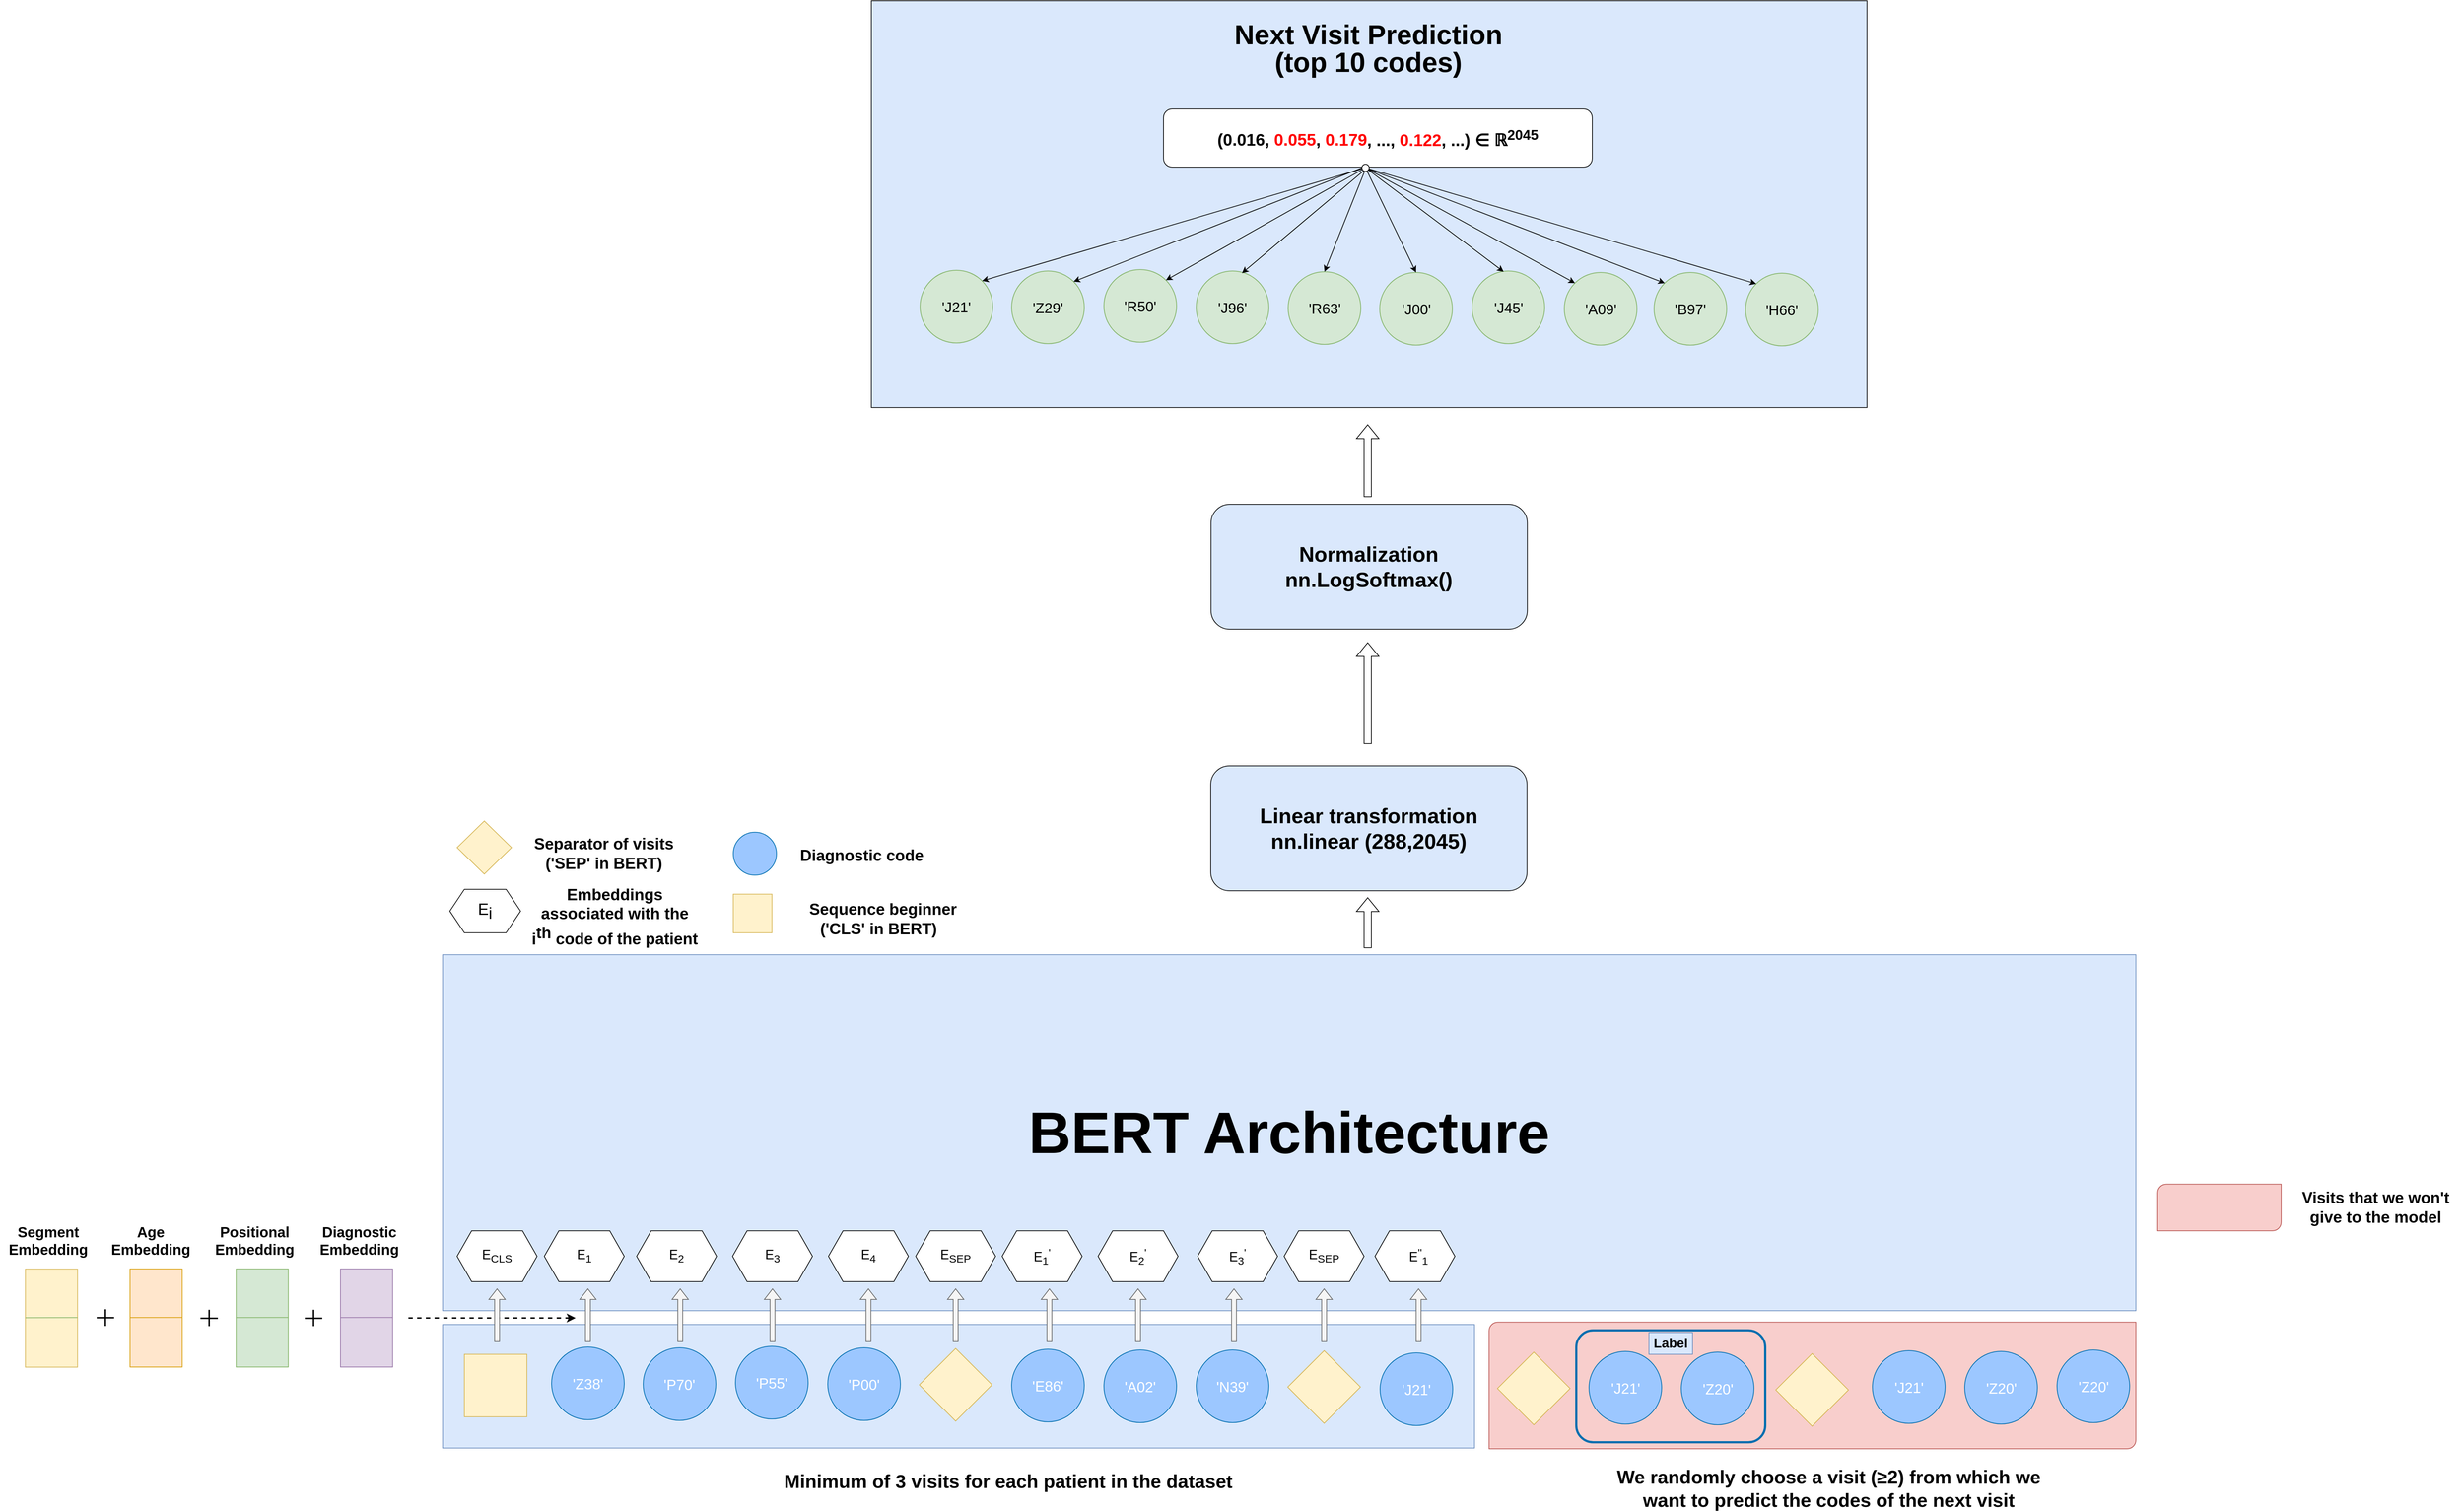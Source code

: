 <mxfile version="21.6.9" type="github">
  <diagram name="Page-1" id="iJaSMaVpHQGALXnixF5b">
    <mxGraphModel dx="619" dy="2135" grid="1" gridSize="10" guides="1" tooltips="1" connect="1" arrows="1" fold="1" page="1" pageScale="1" pageWidth="827" pageHeight="1169" math="0" shadow="0">
      <root>
        <mxCell id="0" />
        <mxCell id="1" parent="0" />
        <mxCell id="U0XQma4ryhpkUwMsfx8T-19" value="" style="verticalLabelPosition=bottom;verticalAlign=top;html=1;shape=mxgraph.basic.diag_round_rect;dx=6;whiteSpace=wrap;fillColor=#f8cecc;strokeColor=#b85450;" parent="1" vertex="1">
          <mxGeometry x="3060" y="795.75" width="890" height="174.25" as="geometry" />
        </mxCell>
        <mxCell id="1E4NdVVgAduAR2HttTV0-28" value="&lt;h2 style=&quot;font-size: 81px;&quot; align=&quot;center&quot;&gt;&lt;font style=&quot;font-size: 81px;&quot;&gt;BERT Architecture&lt;/font&gt;&lt;/h2&gt;" style="rounded=0;whiteSpace=wrap;html=1;fillColor=#dae8fc;strokeColor=#6c8ebf;align=center;" parent="1" vertex="1">
          <mxGeometry x="1620" y="290" width="2330" height="490" as="geometry" />
        </mxCell>
        <mxCell id="pajMBO5-fDyzua4MGGLV-39" value="" style="rounded=0;whiteSpace=wrap;html=1;fillColor=#dae8fc;flipH=1;strokeColor=#6c8ebf;flipV=0;" parent="1" vertex="1">
          <mxGeometry x="1620" y="799" width="1420" height="170" as="geometry" />
        </mxCell>
        <mxCell id="pajMBO5-fDyzua4MGGLV-40" value="&lt;font style=&quot;font-size: 20px;&quot; color=&quot;#ffffff&quot;&gt;&#39;P55&#39;&lt;/font&gt;" style="ellipse;whiteSpace=wrap;html=1;fillColor=#9CC7FF;flipH=1;strokeColor=#006EAF;" parent="1" vertex="1">
          <mxGeometry x="2023" y="829" width="100" height="100" as="geometry" />
        </mxCell>
        <mxCell id="pajMBO5-fDyzua4MGGLV-41" value="&lt;font style=&quot;font-size: 20px;&quot;&gt;&#39;Z38&#39;&lt;/font&gt;" style="ellipse;whiteSpace=wrap;html=1;fillColor=#9CC7FF;flipH=1;strokeColor=#006EAF;fontColor=#ffffff;" parent="1" vertex="1">
          <mxGeometry x="1770" y="830" width="100" height="100" as="geometry" />
        </mxCell>
        <mxCell id="pajMBO5-fDyzua4MGGLV-42" value="&lt;font style=&quot;font-size: 20px;&quot; color=&quot;#ffffff&quot;&gt;&#39;P70&#39;&lt;/font&gt;" style="ellipse;whiteSpace=wrap;html=1;fillColor=#9CC7FF;flipH=1;strokeColor=#006EAF;" parent="1" vertex="1">
          <mxGeometry x="1896" y="831" width="100" height="100" as="geometry" />
        </mxCell>
        <mxCell id="pajMBO5-fDyzua4MGGLV-43" value="&lt;font style=&quot;font-size: 20px;&quot; color=&quot;#ffffff&quot;&gt;&#39;P00&#39;&lt;/font&gt;" style="ellipse;whiteSpace=wrap;html=1;fillColor=#9CC7FF;flipH=1;strokeColor=#006EAF;" parent="1" vertex="1">
          <mxGeometry x="2150" y="831" width="100" height="100" as="geometry" />
        </mxCell>
        <mxCell id="pajMBO5-fDyzua4MGGLV-44" value="" style="rhombus;whiteSpace=wrap;html=1;flipH=1;direction=north;fillColor=#fff2cc;strokeColor=#d6b656;" parent="1" vertex="1">
          <mxGeometry x="2276" y="832" width="100" height="100" as="geometry" />
        </mxCell>
        <mxCell id="pajMBO5-fDyzua4MGGLV-45" value="&lt;font style=&quot;font-size: 20px;&quot; color=&quot;#ffffff&quot;&gt;&#39;E86&#39;&lt;/font&gt;" style="ellipse;whiteSpace=wrap;html=1;fillColor=#9CC7FF;flipH=1;strokeColor=#006EAF;" parent="1" vertex="1">
          <mxGeometry x="2403" y="833" width="100" height="100" as="geometry" />
        </mxCell>
        <mxCell id="pajMBO5-fDyzua4MGGLV-46" value="&lt;font style=&quot;font-size: 20px;&quot; color=&quot;#ffffff&quot;&gt;&#39;A02&#39;&lt;/font&gt;" style="ellipse;whiteSpace=wrap;html=1;fillColor=#9CC7FF;flipH=1;strokeColor=#006EAF;" parent="1" vertex="1">
          <mxGeometry x="2530" y="834" width="100" height="100" as="geometry" />
        </mxCell>
        <mxCell id="pajMBO5-fDyzua4MGGLV-47" value="&lt;font style=&quot;font-size: 20px;&quot; color=&quot;#ffffff&quot;&gt;&#39;N39&#39;&lt;/font&gt;" style="ellipse;whiteSpace=wrap;html=1;fillColor=#9CC7FF;flipH=1;strokeColor=#006EAF;" parent="1" vertex="1">
          <mxGeometry x="2657" y="834" width="100" height="100" as="geometry" />
        </mxCell>
        <mxCell id="pajMBO5-fDyzua4MGGLV-48" value="" style="rhombus;whiteSpace=wrap;html=1;flipH=1;fillColor=#fff2cc;strokeColor=#d6b656;" parent="1" vertex="1">
          <mxGeometry x="2783" y="835" width="100" height="100" as="geometry" />
        </mxCell>
        <mxCell id="pajMBO5-fDyzua4MGGLV-49" value="&lt;font style=&quot;font-size: 20px;&quot; color=&quot;#ffffff&quot;&gt;&#39;J21&#39;&lt;/font&gt;" style="ellipse;whiteSpace=wrap;html=1;fillColor=#9CC7FF;flipH=1;strokeColor=#006EAF;" parent="1" vertex="1">
          <mxGeometry x="2910" y="838" width="100" height="100" as="geometry" />
        </mxCell>
        <mxCell id="pajMBO5-fDyzua4MGGLV-51" value="" style="whiteSpace=wrap;html=1;aspect=fixed;direction=east;flipH=1;flipV=1;strokeColor=#d6b656;fillColor=#fff2cc;" parent="1" vertex="1">
          <mxGeometry x="1650" y="840" width="86" height="86" as="geometry" />
        </mxCell>
        <mxCell id="pajMBO5-fDyzua4MGGLV-158" value="" style="shape=hexagon;perimeter=hexagonPerimeter2;whiteSpace=wrap;html=1;fixedSize=1;" parent="1" vertex="1">
          <mxGeometry x="1760" y="670" width="110" height="70" as="geometry" />
        </mxCell>
        <mxCell id="pajMBO5-fDyzua4MGGLV-159" value="" style="shape=hexagon;perimeter=hexagonPerimeter2;whiteSpace=wrap;html=1;fixedSize=1;" parent="1" vertex="1">
          <mxGeometry x="2522" y="670" width="110" height="70" as="geometry" />
        </mxCell>
        <mxCell id="pajMBO5-fDyzua4MGGLV-160" value="" style="shape=hexagon;perimeter=hexagonPerimeter2;whiteSpace=wrap;html=1;fixedSize=1;" parent="1" vertex="1">
          <mxGeometry x="2390" y="670" width="110" height="70" as="geometry" />
        </mxCell>
        <mxCell id="pajMBO5-fDyzua4MGGLV-161" value="" style="shape=hexagon;perimeter=hexagonPerimeter2;whiteSpace=wrap;html=1;fixedSize=1;" parent="1" vertex="1">
          <mxGeometry x="2151" y="670" width="110" height="70" as="geometry" />
        </mxCell>
        <mxCell id="pajMBO5-fDyzua4MGGLV-162" value="" style="shape=hexagon;perimeter=hexagonPerimeter2;whiteSpace=wrap;html=1;fixedSize=1;" parent="1" vertex="1">
          <mxGeometry x="2019" y="670" width="110" height="70" as="geometry" />
        </mxCell>
        <mxCell id="pajMBO5-fDyzua4MGGLV-163" value="" style="shape=hexagon;perimeter=hexagonPerimeter2;whiteSpace=wrap;html=1;fixedSize=1;" parent="1" vertex="1">
          <mxGeometry x="1887" y="670" width="110" height="70" as="geometry" />
        </mxCell>
        <mxCell id="pajMBO5-fDyzua4MGGLV-164" value="" style="shape=hexagon;perimeter=hexagonPerimeter2;whiteSpace=wrap;html=1;fixedSize=1;" parent="1" vertex="1">
          <mxGeometry x="2903" y="670" width="110" height="70" as="geometry" />
        </mxCell>
        <mxCell id="pajMBO5-fDyzua4MGGLV-165" value="" style="shape=hexagon;perimeter=hexagonPerimeter2;whiteSpace=wrap;html=1;fixedSize=1;" parent="1" vertex="1">
          <mxGeometry x="2659" y="670" width="110" height="70" as="geometry" />
        </mxCell>
        <mxCell id="pajMBO5-fDyzua4MGGLV-166" value="&lt;font style=&quot;font-size: 18px;&quot;&gt;E&lt;sub&gt;1&lt;/sub&gt;&lt;/font&gt;" style="text;html=1;strokeColor=none;fillColor=none;align=center;verticalAlign=middle;whiteSpace=wrap;rounded=0;" parent="1" vertex="1">
          <mxGeometry x="1785" y="690" width="60" height="30" as="geometry" />
        </mxCell>
        <mxCell id="pajMBO5-fDyzua4MGGLV-167" value="&lt;font style=&quot;font-size: 18px;&quot;&gt;E&lt;sub&gt;1&lt;/sub&gt;&lt;sup&gt;&#39;&lt;/sup&gt;&lt;/font&gt;" style="text;html=1;strokeColor=none;fillColor=none;align=center;verticalAlign=middle;whiteSpace=wrap;rounded=0;" parent="1" vertex="1">
          <mxGeometry x="2415" y="690" width="60" height="30" as="geometry" />
        </mxCell>
        <mxCell id="pajMBO5-fDyzua4MGGLV-168" value="&lt;font style=&quot;font-size: 18px;&quot;&gt;E&lt;sub&gt;4&lt;/sub&gt;&lt;/font&gt;" style="text;html=1;strokeColor=none;fillColor=none;align=center;verticalAlign=middle;whiteSpace=wrap;rounded=0;" parent="1" vertex="1">
          <mxGeometry x="2176" y="690" width="60" height="30" as="geometry" />
        </mxCell>
        <mxCell id="pajMBO5-fDyzua4MGGLV-169" value="&lt;font style=&quot;font-size: 18px;&quot;&gt;E&lt;sub&gt;3&lt;/sub&gt;&lt;/font&gt;" style="text;html=1;strokeColor=none;fillColor=none;align=center;verticalAlign=middle;whiteSpace=wrap;rounded=0;" parent="1" vertex="1">
          <mxGeometry x="2044" y="690" width="60" height="30" as="geometry" />
        </mxCell>
        <mxCell id="pajMBO5-fDyzua4MGGLV-170" value="&lt;font style=&quot;font-size: 18px;&quot;&gt;E&lt;sub&gt;2&lt;/sub&gt;&lt;/font&gt;" style="text;html=1;strokeColor=none;fillColor=none;align=center;verticalAlign=middle;whiteSpace=wrap;rounded=0;" parent="1" vertex="1">
          <mxGeometry x="1912" y="690" width="60" height="30" as="geometry" />
        </mxCell>
        <mxCell id="pajMBO5-fDyzua4MGGLV-171" value="&lt;font style=&quot;font-size: 18px;&quot;&gt;E&lt;sup&gt;&#39;&#39;&lt;/sup&gt;&lt;sub&gt;1&lt;/sub&gt;&lt;/font&gt;" style="text;html=1;strokeColor=none;fillColor=none;align=center;verticalAlign=middle;whiteSpace=wrap;rounded=0;" parent="1" vertex="1">
          <mxGeometry x="2933" y="690" width="60" height="30" as="geometry" />
        </mxCell>
        <mxCell id="pajMBO5-fDyzua4MGGLV-172" value="&lt;font style=&quot;font-size: 18px;&quot;&gt;E&lt;sub&gt;3&lt;/sub&gt;&lt;sup&gt;&#39;&lt;/sup&gt;&lt;/font&gt;" style="text;html=1;strokeColor=none;fillColor=none;align=center;verticalAlign=middle;whiteSpace=wrap;rounded=0;" parent="1" vertex="1">
          <mxGeometry x="2684" y="690" width="60" height="30" as="geometry" />
        </mxCell>
        <mxCell id="pajMBO5-fDyzua4MGGLV-173" value="&lt;font style=&quot;font-size: 18px;&quot;&gt;E&lt;sub&gt;2&lt;/sub&gt;&lt;sup&gt;&#39;&lt;/sup&gt;&lt;/font&gt;" style="text;html=1;strokeColor=none;fillColor=none;align=center;verticalAlign=middle;whiteSpace=wrap;rounded=0;" parent="1" vertex="1">
          <mxGeometry x="2547" y="690" width="60" height="30" as="geometry" />
        </mxCell>
        <mxCell id="pajMBO5-fDyzua4MGGLV-174" value="" style="shape=singleArrow;direction=north;whiteSpace=wrap;html=1;fillColor=#f5f5f5;fontColor=#333333;strokeColor=#666666;" parent="1" vertex="1">
          <mxGeometry x="1808.75" y="750" width="22.5" height="72.5" as="geometry" />
        </mxCell>
        <mxCell id="pajMBO5-fDyzua4MGGLV-175" value="" style="shape=singleArrow;direction=north;whiteSpace=wrap;html=1;fillColor=#f5f5f5;fontColor=#333333;strokeColor=#666666;" parent="1" vertex="1">
          <mxGeometry x="2443.75" y="750" width="22.5" height="72.5" as="geometry" />
        </mxCell>
        <mxCell id="pajMBO5-fDyzua4MGGLV-176" value="" style="shape=singleArrow;direction=north;whiteSpace=wrap;html=1;fillColor=#f5f5f5;fontColor=#333333;strokeColor=#666666;" parent="1" vertex="1">
          <mxGeometry x="2194.75" y="750" width="22.5" height="72.5" as="geometry" />
        </mxCell>
        <mxCell id="pajMBO5-fDyzua4MGGLV-177" value="" style="shape=singleArrow;direction=north;whiteSpace=wrap;html=1;fillColor=#f5f5f5;fontColor=#333333;strokeColor=#666666;" parent="1" vertex="1">
          <mxGeometry x="2062.75" y="750" width="22.5" height="72.5" as="geometry" />
        </mxCell>
        <mxCell id="pajMBO5-fDyzua4MGGLV-178" value="" style="shape=singleArrow;direction=north;whiteSpace=wrap;html=1;fillColor=#f5f5f5;fontColor=#333333;strokeColor=#666666;" parent="1" vertex="1">
          <mxGeometry x="1935.75" y="750" width="22.5" height="72.5" as="geometry" />
        </mxCell>
        <mxCell id="pajMBO5-fDyzua4MGGLV-179" value="" style="shape=singleArrow;direction=north;whiteSpace=wrap;html=1;fillColor=#f5f5f5;fontColor=#333333;strokeColor=#666666;" parent="1" vertex="1">
          <mxGeometry x="2951.75" y="750" width="22.5" height="72.5" as="geometry" />
        </mxCell>
        <mxCell id="pajMBO5-fDyzua4MGGLV-180" value="" style="shape=singleArrow;direction=north;whiteSpace=wrap;html=1;fillColor=#f5f5f5;fontColor=#333333;strokeColor=#666666;" parent="1" vertex="1">
          <mxGeometry x="2697.75" y="750" width="22.5" height="72.5" as="geometry" />
        </mxCell>
        <mxCell id="pajMBO5-fDyzua4MGGLV-181" value="" style="shape=singleArrow;direction=north;whiteSpace=wrap;html=1;fillColor=#f5f5f5;fontColor=#333333;strokeColor=#666666;" parent="1" vertex="1">
          <mxGeometry x="2565.75" y="750" width="22.5" height="72.5" as="geometry" />
        </mxCell>
        <mxCell id="pajMBO5-fDyzua4MGGLV-209" value="" style="endArrow=classic;html=1;rounded=0;strokeWidth=2;dashed=1;" parent="1" edge="1">
          <mxGeometry width="50" height="50" relative="1" as="geometry">
            <mxPoint x="1573" y="790" as="sourcePoint" />
            <mxPoint x="1803" y="790" as="targetPoint" />
          </mxGeometry>
        </mxCell>
        <mxCell id="pajMBO5-fDyzua4MGGLV-229" value="&lt;div style=&quot;font-size: 29px;&quot;&gt;&lt;b&gt;&lt;font style=&quot;font-size: 29px;&quot;&gt;Linear transformation&lt;/font&gt;&lt;/b&gt;&lt;/div&gt;&lt;div style=&quot;font-size: 29px;&quot;&gt;&lt;font style=&quot;font-size: 29px;&quot;&gt;&lt;b&gt;nn.linear (288,2045)&lt;br&gt;&lt;/b&gt; &lt;/font&gt;&lt;/div&gt;" style="rounded=1;whiteSpace=wrap;html=1;fillColor=#DAE8FC;" parent="1" vertex="1">
          <mxGeometry x="2677" y="30" width="435.25" height="172" as="geometry" />
        </mxCell>
        <mxCell id="pajMBO5-fDyzua4MGGLV-251" value="&lt;p style=&quot;line-height: 0%;&quot;&gt;&lt;br&gt;&lt;/p&gt;" style="rounded=0;whiteSpace=wrap;html=1;fillColor=#DAE8FC;" parent="1" vertex="1">
          <mxGeometry x="2210" y="-1023" width="1370" height="560" as="geometry" />
        </mxCell>
        <mxCell id="qL8Y19arw2ljMX_Rw4NP-1" value="&lt;font style=&quot;font-size: 23px;&quot;&gt;&lt;b&gt;&lt;font style=&quot;font-size: 23px;&quot;&gt;(0.016, &lt;font style=&quot;font-size: 23px;&quot; color=&quot;#ff0000&quot;&gt;0.055&lt;/font&gt;, &lt;/font&gt;&lt;font style=&quot;font-size: 23px;&quot;&gt;&lt;font style=&quot;font-size: 23px;&quot; color=&quot;#ff0000&quot;&gt;0.179&lt;/font&gt;&lt;/font&gt;&lt;font style=&quot;font-size: 23px;&quot;&gt;, ..., &lt;font color=&quot;#ff0000&quot;&gt;0.122&lt;/font&gt;, ...) ∈ ℝ&lt;sup&gt;2045&lt;/sup&gt;&lt;/font&gt;&lt;/b&gt;&lt;/font&gt;" style="rounded=1;whiteSpace=wrap;html=1;" parent="1" vertex="1">
          <mxGeometry x="2612" y="-874" width="590" height="80" as="geometry" />
        </mxCell>
        <mxCell id="qL8Y19arw2ljMX_Rw4NP-11" value="&lt;p style=&quot;line-height: 0%; font-size: 38px;&quot;&gt;&lt;font style=&quot;font-size: 38px;&quot;&gt;&lt;b&gt;&lt;font style=&quot;font-size: 38px;&quot;&gt;Next Visit Prediction&lt;/font&gt;&lt;/b&gt;&lt;/font&gt;&lt;/p&gt;&lt;p style=&quot;line-height: 0%; font-size: 38px;&quot;&gt;&lt;font style=&quot;font-size: 38px;&quot;&gt;&lt;b&gt;&lt;font style=&quot;font-size: 38px;&quot;&gt;(top 10 codes) &lt;/font&gt;&lt;/b&gt;&lt;font style=&quot;font-size: 38px;&quot;&gt;&lt;b&gt;&lt;font style=&quot;font-size: 38px;&quot;&gt;&lt;br&gt;&lt;/font&gt;&lt;/b&gt;&lt;/font&gt;&lt;/font&gt;&lt;/p&gt;&lt;p style=&quot;line-height: 0%;&quot;&gt;&lt;b&gt;&lt;font style=&quot;font-size: 30px;&quot;&gt;&lt;br&gt;&lt;/font&gt;&lt;/b&gt;&lt;/p&gt;" style="text;html=1;strokeColor=none;fillColor=none;align=center;verticalAlign=middle;whiteSpace=wrap;rounded=0;" parent="1" vertex="1">
          <mxGeometry x="2696" y="-1023" width="396" height="147" as="geometry" />
        </mxCell>
        <mxCell id="U0XQma4ryhpkUwMsfx8T-5" value="&lt;font style=&quot;font-size: 20px;&quot; color=&quot;#ffffff&quot;&gt;&#39;J21&#39;&lt;/font&gt;" style="ellipse;whiteSpace=wrap;html=1;fillColor=#9CC7FF;flipH=1;strokeColor=#006EAF;" parent="1" vertex="1">
          <mxGeometry x="3587.5" y="835" width="100" height="100" as="geometry" />
        </mxCell>
        <mxCell id="U0XQma4ryhpkUwMsfx8T-6" value="&lt;font style=&quot;font-size: 20px;&quot; color=&quot;#ffffff&quot;&gt;&#39;Z20&#39;&lt;/font&gt;" style="ellipse;whiteSpace=wrap;html=1;fillColor=#9CC7FF;flipH=1;strokeColor=#006EAF;" parent="1" vertex="1">
          <mxGeometry x="3714.5" y="836" width="100" height="100" as="geometry" />
        </mxCell>
        <mxCell id="U0XQma4ryhpkUwMsfx8T-7" value="&lt;font style=&quot;font-size: 20px;&quot; color=&quot;#ffffff&quot;&gt;&#39;Z20&#39;&lt;/font&gt;" style="ellipse;whiteSpace=wrap;html=1;fillColor=#9CC7FF;flipH=1;strokeColor=#006EAF;" parent="1" vertex="1">
          <mxGeometry x="3841.5" y="834" width="100" height="100" as="geometry" />
        </mxCell>
        <mxCell id="U0XQma4ryhpkUwMsfx8T-13" value="" style="rhombus;whiteSpace=wrap;html=1;flipH=1;fillColor=#fff2cc;strokeColor=#d6b656;" parent="1" vertex="1">
          <mxGeometry x="3071.5" y="837" width="100" height="100" as="geometry" />
        </mxCell>
        <mxCell id="U0XQma4ryhpkUwMsfx8T-14" value="&lt;font style=&quot;font-size: 20px;&quot; color=&quot;#ffffff&quot;&gt;&#39;J21&#39;&lt;/font&gt;" style="ellipse;whiteSpace=wrap;html=1;fillColor=#9CC7FF;flipH=1;strokeColor=#006EAF;" parent="1" vertex="1">
          <mxGeometry x="3197.5" y="836" width="100" height="100" as="geometry" />
        </mxCell>
        <mxCell id="U0XQma4ryhpkUwMsfx8T-15" value="&lt;font style=&quot;font-size: 20px;&quot; color=&quot;#ffffff&quot;&gt;&#39;Z20&#39;&lt;/font&gt;" style="ellipse;whiteSpace=wrap;html=1;fillColor=#9CC7FF;flipH=1;strokeColor=#006EAF;" parent="1" vertex="1">
          <mxGeometry x="3324.5" y="837" width="100" height="100" as="geometry" />
        </mxCell>
        <mxCell id="U0XQma4ryhpkUwMsfx8T-16" value="" style="rhombus;whiteSpace=wrap;html=1;flipH=1;fillColor=#fff2cc;strokeColor=#d6b656;" parent="1" vertex="1">
          <mxGeometry x="3454.5" y="839" width="100" height="100" as="geometry" />
        </mxCell>
        <mxCell id="U0XQma4ryhpkUwMsfx8T-17" value="" style="rounded=1;whiteSpace=wrap;html=1;fillColor=none;strokeWidth=3;fontColor=#ffffff;strokeColor=#006EAF;" parent="1" vertex="1">
          <mxGeometry x="3180" y="807" width="260" height="154" as="geometry" />
        </mxCell>
        <mxCell id="U0XQma4ryhpkUwMsfx8T-20" value="&lt;font size=&quot;1&quot;&gt;&lt;b&gt;&lt;font style=&quot;font-size: 26px;&quot;&gt;Minimum of 3 visits for each patient in the dataset&lt;br&gt;&lt;/font&gt;&lt;/b&gt;&lt;/font&gt;" style="text;html=1;strokeColor=none;fillColor=none;align=center;verticalAlign=middle;whiteSpace=wrap;rounded=0;" parent="1" vertex="1">
          <mxGeometry x="2067" y="1000" width="663" height="30" as="geometry" />
        </mxCell>
        <mxCell id="U0XQma4ryhpkUwMsfx8T-22" value="&lt;b style=&quot;font-size: 26px;&quot;&gt;&lt;font style=&quot;font-size: 26px;&quot;&gt;We randomly choose a visit (≥2) from which we want to predict the codes of the next visit &lt;br&gt;&lt;/font&gt;&lt;/b&gt;" style="text;html=1;strokeColor=none;fillColor=none;align=center;verticalAlign=middle;whiteSpace=wrap;rounded=0;" parent="1" vertex="1">
          <mxGeometry x="3213" y="1010" width="628.5" height="30" as="geometry" />
        </mxCell>
        <mxCell id="U0XQma4ryhpkUwMsfx8T-23" value="&lt;font style=&quot;font-size: 20px;&quot;&gt;&#39;R50&#39;&lt;/font&gt;" style="ellipse;whiteSpace=wrap;html=1;fillColor=#d5e8d4;flipH=1;strokeColor=#82b366;fontColor=#000000;" parent="1" vertex="1">
          <mxGeometry x="2530" y="-653" width="100" height="100" as="geometry" />
        </mxCell>
        <mxCell id="U0XQma4ryhpkUwMsfx8T-24" value="&lt;font style=&quot;font-size: 20px;&quot;&gt;&#39;J21&#39;&lt;/font&gt;" style="ellipse;whiteSpace=wrap;html=1;fillColor=#d5e8d4;flipH=1;strokeColor=#82b366;fontColor=#000000;" parent="1" vertex="1">
          <mxGeometry x="2277" y="-652" width="100" height="100" as="geometry" />
        </mxCell>
        <mxCell id="U0XQma4ryhpkUwMsfx8T-25" value="&lt;font style=&quot;font-size: 20px;&quot;&gt;&#39;Z29&#39;&lt;/font&gt;" style="ellipse;whiteSpace=wrap;html=1;fillColor=#d5e8d4;flipH=1;strokeColor=#82b366;fontColor=#000000;" parent="1" vertex="1">
          <mxGeometry x="2403" y="-651" width="100" height="100" as="geometry" />
        </mxCell>
        <mxCell id="U0XQma4ryhpkUwMsfx8T-26" value="&lt;font style=&quot;font-size: 20px;&quot;&gt;&#39;J96&#39;&lt;/font&gt;" style="ellipse;whiteSpace=wrap;html=1;fillColor=#d5e8d4;flipH=1;strokeColor=#82b366;fontColor=#000000;" parent="1" vertex="1">
          <mxGeometry x="2657" y="-651" width="100" height="100" as="geometry" />
        </mxCell>
        <mxCell id="U0XQma4ryhpkUwMsfx8T-27" value="&lt;font style=&quot;font-size: 20px;&quot;&gt;&#39;J45&#39;&lt;/font&gt;" style="ellipse;whiteSpace=wrap;html=1;fillColor=#d5e8d4;flipH=1;strokeColor=#82b366;fontColor=#000000;" parent="1" vertex="1">
          <mxGeometry x="3036.5" y="-651" width="100" height="100" as="geometry" />
        </mxCell>
        <mxCell id="U0XQma4ryhpkUwMsfx8T-28" value="&lt;font style=&quot;font-size: 20px;&quot;&gt;&#39;R63&#39;&lt;/font&gt;" style="ellipse;whiteSpace=wrap;html=1;fillColor=#d5e8d4;flipH=1;strokeColor=#82b366;fontColor=#000000;" parent="1" vertex="1">
          <mxGeometry x="2783.5" y="-650" width="100" height="100" as="geometry" />
        </mxCell>
        <mxCell id="U0XQma4ryhpkUwMsfx8T-29" value="&lt;font style=&quot;font-size: 20px;&quot;&gt;&#39;J00&#39;&lt;/font&gt;" style="ellipse;whiteSpace=wrap;html=1;fillColor=#d5e8d4;flipH=1;strokeColor=#82b366;fontColor=#000000;" parent="1" vertex="1">
          <mxGeometry x="2909.5" y="-649" width="100" height="100" as="geometry" />
        </mxCell>
        <mxCell id="U0XQma4ryhpkUwMsfx8T-30" value="&lt;font style=&quot;font-size: 20px;&quot;&gt;&#39;A09&#39;&lt;/font&gt;" style="ellipse;whiteSpace=wrap;html=1;fillColor=#d5e8d4;flipH=1;strokeColor=#82b366;fontColor=#000000;" parent="1" vertex="1">
          <mxGeometry x="3163.5" y="-649" width="100" height="100" as="geometry" />
        </mxCell>
        <mxCell id="U0XQma4ryhpkUwMsfx8T-32" value="&lt;font style=&quot;font-size: 20px;&quot;&gt;&#39;B97&#39;&lt;/font&gt;" style="ellipse;whiteSpace=wrap;html=1;fillColor=#d5e8d4;flipH=1;strokeColor=#82b366;fontColor=#000000;" parent="1" vertex="1">
          <mxGeometry x="3287" y="-649" width="100" height="100" as="geometry" />
        </mxCell>
        <mxCell id="U0XQma4ryhpkUwMsfx8T-33" value="&lt;font style=&quot;font-size: 20px;&quot;&gt;&#39;H66&#39;&lt;/font&gt;" style="ellipse;whiteSpace=wrap;html=1;fillColor=#d5e8d4;flipH=1;strokeColor=#82b366;fontColor=#000000;" parent="1" vertex="1">
          <mxGeometry x="3413" y="-648" width="100" height="100" as="geometry" />
        </mxCell>
        <mxCell id="U0XQma4ryhpkUwMsfx8T-38" value="" style="endArrow=classic;html=1;rounded=0;entryX=0.5;entryY=0;entryDx=0;entryDy=0;" parent="1" source="qL8Y19arw2ljMX_Rw4NP-1" target="U0XQma4ryhpkUwMsfx8T-28" edge="1">
          <mxGeometry width="50" height="50" relative="1" as="geometry">
            <mxPoint x="2800" y="-683" as="sourcePoint" />
            <mxPoint x="2850" y="-733" as="targetPoint" />
          </mxGeometry>
        </mxCell>
        <mxCell id="U0XQma4ryhpkUwMsfx8T-40" value="" style="endArrow=classic;html=1;rounded=0;entryX=1;entryY=0;entryDx=0;entryDy=0;" parent="1" target="U0XQma4ryhpkUwMsfx8T-23" edge="1">
          <mxGeometry width="50" height="50" relative="1" as="geometry">
            <mxPoint x="2890" y="-793" as="sourcePoint" />
            <mxPoint x="2588.25" y="-653" as="targetPoint" />
          </mxGeometry>
        </mxCell>
        <mxCell id="U0XQma4ryhpkUwMsfx8T-41" value="" style="endArrow=classic;html=1;rounded=0;entryX=0.5;entryY=0;entryDx=0;entryDy=0;exitX=0.475;exitY=1.013;exitDx=0;exitDy=0;exitPerimeter=0;" parent="1" source="qL8Y19arw2ljMX_Rw4NP-1" edge="1">
          <mxGeometry width="50" height="50" relative="1" as="geometry">
            <mxPoint x="2769" y="-792" as="sourcePoint" />
            <mxPoint x="2720" y="-648" as="targetPoint" />
          </mxGeometry>
        </mxCell>
        <mxCell id="U0XQma4ryhpkUwMsfx8T-42" value="" style="endArrow=classic;html=1;rounded=0;entryX=0.5;entryY=0;entryDx=0;entryDy=0;" parent="1" edge="1">
          <mxGeometry width="50" height="50" relative="1" as="geometry">
            <mxPoint x="2890" y="-793" as="sourcePoint" />
            <mxPoint x="3080" y="-650" as="targetPoint" />
          </mxGeometry>
        </mxCell>
        <mxCell id="U0XQma4ryhpkUwMsfx8T-43" value="" style="endArrow=classic;html=1;rounded=0;entryX=0.5;entryY=0;entryDx=0;entryDy=0;" parent="1" target="U0XQma4ryhpkUwMsfx8T-29" edge="1">
          <mxGeometry width="50" height="50" relative="1" as="geometry">
            <mxPoint x="2890" y="-793" as="sourcePoint" />
            <mxPoint x="2873" y="-610" as="targetPoint" />
          </mxGeometry>
        </mxCell>
        <mxCell id="U0XQma4ryhpkUwMsfx8T-45" value="" style="endArrow=classic;html=1;rounded=0;entryX=1;entryY=0;entryDx=0;entryDy=0;exitX=0.473;exitY=0.983;exitDx=0;exitDy=0;exitPerimeter=0;" parent="1" source="qL8Y19arw2ljMX_Rw4NP-1" target="U0XQma4ryhpkUwMsfx8T-25" edge="1">
          <mxGeometry width="50" height="50" relative="1" as="geometry">
            <mxPoint x="2880" y="-793" as="sourcePoint" />
            <mxPoint x="2454" y="-649" as="targetPoint" />
          </mxGeometry>
        </mxCell>
        <mxCell id="U0XQma4ryhpkUwMsfx8T-46" value="" style="endArrow=classic;html=1;rounded=0;entryX=1;entryY=0;entryDx=0;entryDy=0;" parent="1" source="U0XQma4ryhpkUwMsfx8T-50" target="U0XQma4ryhpkUwMsfx8T-24" edge="1">
          <mxGeometry width="50" height="50" relative="1" as="geometry">
            <mxPoint x="2880" y="-793" as="sourcePoint" />
            <mxPoint x="2330" y="-653" as="targetPoint" />
          </mxGeometry>
        </mxCell>
        <mxCell id="U0XQma4ryhpkUwMsfx8T-47" value="" style="endArrow=classic;html=1;rounded=0;entryX=0;entryY=0;entryDx=0;entryDy=0;" parent="1" target="U0XQma4ryhpkUwMsfx8T-30" edge="1">
          <mxGeometry width="50" height="50" relative="1" as="geometry">
            <mxPoint x="2890" y="-793" as="sourcePoint" />
            <mxPoint x="3071.5" y="-619" as="targetPoint" />
          </mxGeometry>
        </mxCell>
        <mxCell id="U0XQma4ryhpkUwMsfx8T-48" value="" style="endArrow=classic;html=1;rounded=0;entryX=0;entryY=0;entryDx=0;entryDy=0;" parent="1" target="U0XQma4ryhpkUwMsfx8T-32" edge="1">
          <mxGeometry width="50" height="50" relative="1" as="geometry">
            <mxPoint x="2890" y="-793" as="sourcePoint" />
            <mxPoint x="3297.5" y="-635" as="targetPoint" />
          </mxGeometry>
        </mxCell>
        <mxCell id="U0XQma4ryhpkUwMsfx8T-49" value="" style="endArrow=classic;html=1;rounded=0;entryX=0;entryY=0;entryDx=0;entryDy=0;exitX=0.471;exitY=1.011;exitDx=0;exitDy=0;exitPerimeter=0;" parent="1" source="qL8Y19arw2ljMX_Rw4NP-1" target="U0XQma4ryhpkUwMsfx8T-33" edge="1">
          <mxGeometry width="50" height="50" relative="1" as="geometry">
            <mxPoint x="2880" y="-793" as="sourcePoint" />
            <mxPoint x="3218" y="-635" as="targetPoint" />
          </mxGeometry>
        </mxCell>
        <mxCell id="U0XQma4ryhpkUwMsfx8T-51" value="" style="endArrow=classic;html=1;rounded=0;entryX=1;entryY=0;entryDx=0;entryDy=0;exitX=0.475;exitY=0.993;exitDx=0;exitDy=0;exitPerimeter=0;" parent="1" source="qL8Y19arw2ljMX_Rw4NP-1" target="U0XQma4ryhpkUwMsfx8T-50" edge="1">
          <mxGeometry width="50" height="50" relative="1" as="geometry">
            <mxPoint x="2892" y="-795" as="sourcePoint" />
            <mxPoint x="2362" y="-637" as="targetPoint" />
          </mxGeometry>
        </mxCell>
        <mxCell id="U0XQma4ryhpkUwMsfx8T-50" value="" style="ellipse;whiteSpace=wrap;html=1;aspect=fixed;" parent="1" vertex="1">
          <mxGeometry x="2885" y="-798" width="10" height="10" as="geometry" />
        </mxCell>
        <mxCell id="U0XQma4ryhpkUwMsfx8T-53" value="&lt;font size=&quot;1&quot;&gt;&lt;b style=&quot;font-size: 18px;&quot;&gt;Label&lt;/b&gt;&lt;/font&gt;" style="text;html=1;strokeColor=#6c8ebf;fillColor=#dae8fc;align=center;verticalAlign=middle;whiteSpace=wrap;rounded=0;" parent="1" vertex="1">
          <mxGeometry x="3280" y="810" width="60" height="30" as="geometry" />
        </mxCell>
        <mxCell id="U0XQma4ryhpkUwMsfx8T-54" value="&lt;div style=&quot;font-size: 29px;&quot;&gt;&lt;font style=&quot;font-size: 29px;&quot;&gt;&lt;b&gt;Normalization&lt;br&gt;&lt;/b&gt;&lt;/font&gt;&lt;/div&gt;&lt;div style=&quot;font-size: 29px;&quot;&gt;&lt;font style=&quot;font-size: 29px;&quot;&gt;&lt;b&gt;nn.LogSoftmax()&lt;/b&gt;&lt;/font&gt;&lt;b&gt;&lt;font style=&quot;font-size: 29px;&quot;&gt;&lt;/font&gt;&lt;/b&gt;&lt;/div&gt;" style="rounded=1;whiteSpace=wrap;html=1;fillColor=#DAE8FC;" parent="1" vertex="1">
          <mxGeometry x="2677.38" y="-330" width="435.25" height="172" as="geometry" />
        </mxCell>
        <mxCell id="U0XQma4ryhpkUwMsfx8T-57" value="&lt;font style=&quot;font-size: 18px;&quot;&gt;E&lt;sub style=&quot;&quot;&gt;CLS&lt;/sub&gt;&lt;/font&gt;" style="shape=hexagon;perimeter=hexagonPerimeter2;whiteSpace=wrap;html=1;fixedSize=1;" parent="1" vertex="1">
          <mxGeometry x="1640" y="670" width="110" height="70" as="geometry" />
        </mxCell>
        <mxCell id="U0XQma4ryhpkUwMsfx8T-58" value="" style="shape=singleArrow;direction=north;whiteSpace=wrap;html=1;fillColor=#f5f5f5;fontColor=#333333;strokeColor=#666666;" parent="1" vertex="1">
          <mxGeometry x="1683.75" y="750" width="22.5" height="72.5" as="geometry" />
        </mxCell>
        <mxCell id="U0XQma4ryhpkUwMsfx8T-61" value="" style="shape=flexArrow;endArrow=classic;html=1;rounded=0;fillColor=default;" parent="1" edge="1">
          <mxGeometry width="50" height="50" relative="1" as="geometry">
            <mxPoint x="2893" y="-340" as="sourcePoint" />
            <mxPoint x="2893" y="-440" as="targetPoint" />
          </mxGeometry>
        </mxCell>
        <mxCell id="U0XQma4ryhpkUwMsfx8T-62" value="" style="shape=flexArrow;endArrow=classic;html=1;rounded=0;fillColor=default;" parent="1" edge="1">
          <mxGeometry width="50" height="50" relative="1" as="geometry">
            <mxPoint x="2893" as="sourcePoint" />
            <mxPoint x="2893" y="-140" as="targetPoint" />
          </mxGeometry>
        </mxCell>
        <mxCell id="U0XQma4ryhpkUwMsfx8T-63" value="" style="shape=flexArrow;endArrow=classic;html=1;rounded=0;fillColor=default;" parent="1" edge="1">
          <mxGeometry width="50" height="50" relative="1" as="geometry">
            <mxPoint x="2893" y="281" as="sourcePoint" />
            <mxPoint x="2893" y="211" as="targetPoint" />
          </mxGeometry>
        </mxCell>
        <mxCell id="U0XQma4ryhpkUwMsfx8T-65" value="&lt;font style=&quot;font-size: 18px;&quot;&gt;E&lt;sub&gt;SEP&lt;/sub&gt;&lt;/font&gt;" style="shape=hexagon;perimeter=hexagonPerimeter2;whiteSpace=wrap;html=1;fixedSize=1;" parent="1" vertex="1">
          <mxGeometry x="2271" y="670" width="110" height="70" as="geometry" />
        </mxCell>
        <mxCell id="U0XQma4ryhpkUwMsfx8T-66" value="" style="shape=singleArrow;direction=north;whiteSpace=wrap;html=1;fillColor=#f5f5f5;fontColor=#333333;strokeColor=#666666;" parent="1" vertex="1">
          <mxGeometry x="2314.75" y="750" width="22.5" height="72.5" as="geometry" />
        </mxCell>
        <mxCell id="U0XQma4ryhpkUwMsfx8T-67" value="&lt;font style=&quot;font-size: 18px;&quot;&gt;E&lt;sub&gt;SEP&lt;/sub&gt;&lt;/font&gt;" style="shape=hexagon;perimeter=hexagonPerimeter2;whiteSpace=wrap;html=1;fixedSize=1;" parent="1" vertex="1">
          <mxGeometry x="2778" y="670" width="110" height="70" as="geometry" />
        </mxCell>
        <mxCell id="U0XQma4ryhpkUwMsfx8T-68" value="" style="shape=singleArrow;direction=north;whiteSpace=wrap;html=1;fillColor=#f5f5f5;fontColor=#333333;strokeColor=#666666;" parent="1" vertex="1">
          <mxGeometry x="2821.75" y="750" width="22.5" height="72.5" as="geometry" />
        </mxCell>
        <mxCell id="U0XQma4ryhpkUwMsfx8T-69" value="" style="group" parent="1" vertex="1" connectable="0">
          <mxGeometry x="1160" y="230" width="426" height="627.5" as="geometry" />
        </mxCell>
        <mxCell id="pajMBO5-fDyzua4MGGLV-97" value="" style="group;fillColor=#e1d5e7;strokeColor=#9673a6;" parent="U0XQma4ryhpkUwMsfx8T-69" vertex="1" connectable="0">
          <mxGeometry x="319.5" y="492.433" width="71.798" height="135.067" as="geometry" />
        </mxCell>
        <mxCell id="pajMBO5-fDyzua4MGGLV-96" value="" style="endArrow=none;html=1;rounded=0;fillColor=#e1d5e7;strokeColor=#9673a6;" parent="pajMBO5-fDyzua4MGGLV-97" edge="1">
          <mxGeometry width="50" height="50" relative="1" as="geometry">
            <mxPoint x="4.251e-15" y="66.993" as="sourcePoint" />
            <mxPoint x="71.798" y="66.757" as="targetPoint" />
          </mxGeometry>
        </mxCell>
        <mxCell id="pajMBO5-fDyzua4MGGLV-100" value="" style="group;fillColor=#FFE6CC;strokeColor=#d79b00;" parent="U0XQma4ryhpkUwMsfx8T-69" vertex="1" connectable="0">
          <mxGeometry x="29.916" y="492.433" width="71.798" height="135.067" as="geometry" />
        </mxCell>
        <mxCell id="pajMBO5-fDyzua4MGGLV-101" value="" style="endArrow=none;html=1;rounded=0;fillColor=#ffe6cc;strokeColor=#d79b00;" parent="pajMBO5-fDyzua4MGGLV-100" edge="1">
          <mxGeometry width="50" height="50" relative="1" as="geometry">
            <mxPoint x="4.251e-15" y="66.993" as="sourcePoint" />
            <mxPoint x="71.798" y="66.757" as="targetPoint" />
          </mxGeometry>
        </mxCell>
        <mxCell id="pajMBO5-fDyzua4MGGLV-102" value="" style="group;fillColor=#d5e8d4;strokeColor=#82b366;" parent="U0XQma4ryhpkUwMsfx8T-69" vertex="1" connectable="0">
          <mxGeometry x="175.904" y="492.433" width="71.798" height="135.067" as="geometry" />
        </mxCell>
        <mxCell id="pajMBO5-fDyzua4MGGLV-103" value="" style="endArrow=none;html=1;rounded=0;fillColor=#d5e8d4;strokeColor=#82b366;" parent="pajMBO5-fDyzua4MGGLV-102" edge="1">
          <mxGeometry width="50" height="50" relative="1" as="geometry">
            <mxPoint x="4.251e-15" y="66.993" as="sourcePoint" />
            <mxPoint x="71.798" y="66.757" as="targetPoint" />
          </mxGeometry>
        </mxCell>
        <mxCell id="pajMBO5-fDyzua4MGGLV-110" value="" style="group" parent="U0XQma4ryhpkUwMsfx8T-69" vertex="1" connectable="0">
          <mxGeometry x="126.843" y="548.711" width="47.865" height="51.776" as="geometry" />
        </mxCell>
        <mxCell id="pajMBO5-fDyzua4MGGLV-107" value="" style="endArrow=none;html=1;rounded=0;strokeWidth=2;" parent="pajMBO5-fDyzua4MGGLV-110" edge="1">
          <mxGeometry width="50" height="50" relative="1" as="geometry">
            <mxPoint x="11.966" y="22.511" as="sourcePoint" />
            <mxPoint x="11.966" as="targetPoint" />
          </mxGeometry>
        </mxCell>
        <mxCell id="pajMBO5-fDyzua4MGGLV-109" value="" style="endArrow=none;html=1;rounded=0;strokeWidth=2;" parent="pajMBO5-fDyzua4MGGLV-110" edge="1">
          <mxGeometry width="50" height="50" relative="1" as="geometry">
            <mxPoint x="23.933" y="11.605" as="sourcePoint" />
            <mxPoint y="11.605" as="targetPoint" />
          </mxGeometry>
        </mxCell>
        <mxCell id="pajMBO5-fDyzua4MGGLV-118" value="" style="group" parent="U0XQma4ryhpkUwMsfx8T-69" vertex="1" connectable="0">
          <mxGeometry x="270.438" y="548.711" width="23.933" height="22.511" as="geometry" />
        </mxCell>
        <mxCell id="pajMBO5-fDyzua4MGGLV-119" value="" style="endArrow=none;html=1;rounded=0;strokeWidth=2;" parent="pajMBO5-fDyzua4MGGLV-118" edge="1">
          <mxGeometry width="50" height="50" relative="1" as="geometry">
            <mxPoint x="11.966" y="22.511" as="sourcePoint" />
            <mxPoint x="11.966" as="targetPoint" />
          </mxGeometry>
        </mxCell>
        <mxCell id="pajMBO5-fDyzua4MGGLV-120" value="" style="endArrow=none;html=1;rounded=0;strokeWidth=2;" parent="pajMBO5-fDyzua4MGGLV-118" edge="1">
          <mxGeometry width="50" height="50" relative="1" as="geometry">
            <mxPoint x="23.933" y="11.605" as="sourcePoint" />
            <mxPoint y="11.605" as="targetPoint" />
          </mxGeometry>
        </mxCell>
        <mxCell id="pajMBO5-fDyzua4MGGLV-185" value="&lt;div style=&quot;font-size: 20px;&quot;&gt;&lt;font style=&quot;font-size: 20px;&quot;&gt;&lt;b style=&quot;font-size: 20px;&quot;&gt;Age&lt;/b&gt;&lt;/font&gt;&lt;/div&gt;&lt;div style=&quot;font-size: 20px;&quot;&gt;&lt;font style=&quot;font-size: 20px;&quot;&gt;&lt;b style=&quot;font-size: 20px;&quot;&gt;Embedding&lt;br style=&quot;font-size: 20px;&quot;&gt;&lt;/b&gt;&lt;/font&gt;&lt;/div&gt;" style="text;html=1;align=center;verticalAlign=middle;resizable=0;points=[];autosize=1;strokeColor=none;fillColor=none;fontSize=20;" parent="U0XQma4ryhpkUwMsfx8T-69" vertex="1">
          <mxGeometry x="-7" y="422.713" width="130" height="60" as="geometry" />
        </mxCell>
        <mxCell id="pajMBO5-fDyzua4MGGLV-186" value="&lt;div style=&quot;font-size: 20px;&quot;&gt;&lt;font style=&quot;font-size: 20px;&quot;&gt;&lt;b style=&quot;font-size: 20px;&quot;&gt;Positional &lt;br style=&quot;font-size: 20px;&quot;&gt;&lt;/b&gt;&lt;/font&gt;&lt;/div&gt;&lt;div style=&quot;font-size: 20px;&quot;&gt;&lt;font style=&quot;font-size: 20px;&quot;&gt;&lt;b style=&quot;font-size: 20px;&quot;&gt;Embedding&lt;br style=&quot;font-size: 20px;&quot;&gt;&lt;/b&gt;&lt;/font&gt;&lt;/div&gt;" style="text;html=1;align=center;verticalAlign=middle;resizable=0;points=[];autosize=1;strokeColor=none;fillColor=none;fontSize=20;" parent="U0XQma4ryhpkUwMsfx8T-69" vertex="1">
          <mxGeometry x="135.989" y="422.713" width="130" height="60" as="geometry" />
        </mxCell>
        <mxCell id="pajMBO5-fDyzua4MGGLV-187" value="&lt;div style=&quot;font-size: 20px;&quot;&gt;&lt;font style=&quot;font-size: 20px;&quot;&gt;&lt;b style=&quot;font-size: 20px;&quot;&gt;Diagnostic &lt;br style=&quot;font-size: 20px;&quot;&gt;&lt;/b&gt;&lt;/font&gt;&lt;/div&gt;&lt;div style=&quot;font-size: 20px;&quot;&gt;&lt;font style=&quot;font-size: 20px;&quot;&gt;&lt;b style=&quot;font-size: 20px;&quot;&gt;Embedding&lt;br style=&quot;font-size: 20px;&quot;&gt;&lt;/b&gt;&lt;/font&gt;&lt;/div&gt;" style="text;html=1;align=center;verticalAlign=middle;resizable=0;points=[];autosize=1;strokeColor=none;fillColor=none;fontSize=20;" parent="U0XQma4ryhpkUwMsfx8T-69" vertex="1">
          <mxGeometry x="279.584" y="422.713" width="130" height="60" as="geometry" />
        </mxCell>
        <mxCell id="U0XQma4ryhpkUwMsfx8T-70" value="" style="group;fontSize=22;" parent="1" vertex="1" connectable="0">
          <mxGeometry x="1630" y="-60" width="350" height="340" as="geometry" />
        </mxCell>
        <mxCell id="U0XQma4ryhpkUwMsfx8T-75" value="" style="rhombus;whiteSpace=wrap;html=1;flipH=1;direction=north;fillColor=#fff2cc;strokeColor=#d6b656;flipV=1;fontSize=22;" parent="U0XQma4ryhpkUwMsfx8T-70" vertex="1">
          <mxGeometry x="10" y="166" width="74.84" height="73.02" as="geometry" />
        </mxCell>
        <mxCell id="U0XQma4ryhpkUwMsfx8T-76" value="&lt;div style=&quot;font-size: 22px;&quot;&gt;&lt;b style=&quot;font-size: 22px;&quot;&gt;&lt;font style=&quot;font-size: 22px;&quot;&gt;Separator of visits &lt;br style=&quot;font-size: 22px;&quot;&gt;&lt;/font&gt;&lt;/b&gt;&lt;/div&gt;&lt;div style=&quot;font-size: 22px;&quot;&gt;&lt;b style=&quot;font-size: 22px;&quot;&gt;&lt;font style=&quot;font-size: 22px;&quot;&gt;(&#39;SEP&#39; in BERT)&lt;/font&gt;&lt;/b&gt;&lt;/div&gt;" style="text;html=1;strokeColor=none;fillColor=none;align=center;verticalAlign=middle;whiteSpace=wrap;rounded=0;fontSize=22;flipH=0;flipV=0;" parent="U0XQma4ryhpkUwMsfx8T-70" vertex="1">
          <mxGeometry x="110" y="194.43" width="204" height="33.44" as="geometry" />
        </mxCell>
        <mxCell id="U0XQma4ryhpkUwMsfx8T-77" value="E&lt;sub style=&quot;font-size: 22px;&quot;&gt;i&lt;/sub&gt;" style="shape=hexagon;perimeter=hexagonPerimeter2;whiteSpace=wrap;html=1;fixedSize=1;fontSize=22;flipH=1;flipV=1;" parent="U0XQma4ryhpkUwMsfx8T-70" vertex="1">
          <mxGeometry y="260" width="97.34" height="59.9" as="geometry" />
        </mxCell>
        <mxCell id="U0XQma4ryhpkUwMsfx8T-78" value="&lt;b style=&quot;font-size: 22px;&quot;&gt;&lt;font style=&quot;font-size: 22px;&quot;&gt;Embeddings associated with the i&lt;sup style=&quot;font-size: 22px;&quot;&gt;th&lt;/sup&gt; code of the patient &lt;/font&gt;&lt;/b&gt;" style="text;html=1;strokeColor=none;fillColor=none;align=center;verticalAlign=middle;whiteSpace=wrap;rounded=0;fontSize=22;flipV=0;flipH=0;" parent="U0XQma4ryhpkUwMsfx8T-70" vertex="1">
          <mxGeometry x="110" y="280.89" width="234" height="33.44" as="geometry" />
        </mxCell>
        <mxCell id="U0XQma4ryhpkUwMsfx8T-71" value="" style="ellipse;whiteSpace=wrap;html=1;fillColor=#9CC7FF;flipH=1;strokeColor=#006EAF;fontColor=#ffffff;flipV=1;fontSize=22;" parent="1" vertex="1">
          <mxGeometry x="2020" y="121.37" width="59.48" height="59.18" as="geometry" />
        </mxCell>
        <mxCell id="U0XQma4ryhpkUwMsfx8T-72" value="&lt;b style=&quot;font-size: 22px;&quot;&gt;&lt;font style=&quot;font-size: 22px;&quot;&gt;Diagnostic code&lt;/font&gt;&lt;/b&gt;" style="text;whiteSpace=wrap;html=1;fontSize=22;flipH=0;flipV=0;" parent="1" vertex="1">
          <mxGeometry x="2110" y="133.65" width="174" height="31.21" as="geometry" />
        </mxCell>
        <mxCell id="U0XQma4ryhpkUwMsfx8T-73" value="" style="whiteSpace=wrap;html=1;aspect=fixed;direction=east;flipH=1;flipV=1;strokeColor=#d6b656;fillColor=#fff2cc;fontSize=22;" parent="1" vertex="1">
          <mxGeometry x="2020" y="206.64" width="53.26" height="53.26" as="geometry" />
        </mxCell>
        <mxCell id="U0XQma4ryhpkUwMsfx8T-74" value="&lt;b style=&quot;font-size: 22px;&quot;&gt;&lt;font style=&quot;font-size: 22px;&quot;&gt;&amp;nbsp; Sequence beginner (&#39;CLS&#39; in BERT)&lt;font style=&quot;font-size: 22px;&quot;&gt;&lt;br style=&quot;font-size: 22px;&quot;&gt;&lt;/font&gt;&lt;/font&gt;&lt;/b&gt;" style="text;html=1;strokeColor=none;fillColor=none;align=center;verticalAlign=middle;whiteSpace=wrap;rounded=0;fontSize=22;flipH=0;flipV=0;" parent="1" vertex="1">
          <mxGeometry x="2110" y="224.67" width="220" height="33.44" as="geometry" />
        </mxCell>
        <mxCell id="U0XQma4ryhpkUwMsfx8T-83" value="" style="verticalLabelPosition=bottom;verticalAlign=top;html=1;shape=mxgraph.basic.diag_round_rect;dx=6;whiteSpace=wrap;fillColor=#f8cecc;strokeColor=#b85450;" parent="1" vertex="1">
          <mxGeometry x="3980" y="605.75" width="170" height="64.25" as="geometry" />
        </mxCell>
        <mxCell id="U0XQma4ryhpkUwMsfx8T-86" value="&lt;b style=&quot;font-size: 22px;&quot;&gt;Visits that we won&#39;t give to the model&lt;br style=&quot;font-size: 22px;&quot;&gt;&lt;/b&gt;" style="text;html=1;strokeColor=none;fillColor=none;align=center;verticalAlign=middle;whiteSpace=wrap;rounded=0;fontSize=22;" parent="1" vertex="1">
          <mxGeometry x="4160" y="622.88" width="240" height="30" as="geometry" />
        </mxCell>
        <mxCell id="fap3Ke7_OTb-eWpv5aZI-12" value="" style="group;fillColor=#fff2cc;strokeColor=#d6b656;" vertex="1" connectable="0" parent="1">
          <mxGeometry x="1045.904" y="722.603" width="71.798" height="135.067" as="geometry" />
        </mxCell>
        <mxCell id="fap3Ke7_OTb-eWpv5aZI-13" value="" style="endArrow=none;html=1;rounded=0;fillColor=#d5e8d4;strokeColor=#82b366;" edge="1" parent="fap3Ke7_OTb-eWpv5aZI-12">
          <mxGeometry width="50" height="50" relative="1" as="geometry">
            <mxPoint x="4.251e-15" y="66.993" as="sourcePoint" />
            <mxPoint x="71.798" y="66.757" as="targetPoint" />
          </mxGeometry>
        </mxCell>
        <mxCell id="fap3Ke7_OTb-eWpv5aZI-18" value="&lt;div style=&quot;font-size: 20px;&quot;&gt;&lt;font style=&quot;font-size: 20px;&quot;&gt;&lt;b style=&quot;font-size: 20px;&quot;&gt;Segment &lt;br style=&quot;font-size: 20px;&quot;&gt;&lt;/b&gt;&lt;/font&gt;&lt;/div&gt;&lt;div style=&quot;font-size: 20px;&quot;&gt;&lt;font style=&quot;font-size: 20px;&quot;&gt;&lt;b style=&quot;font-size: 20px;&quot;&gt;Embedding&lt;br style=&quot;font-size: 20px;&quot;&gt;&lt;/b&gt;&lt;/font&gt;&lt;/div&gt;" style="text;html=1;align=center;verticalAlign=middle;resizable=0;points=[];autosize=1;strokeColor=none;fillColor=none;fontSize=20;" vertex="1" parent="1">
          <mxGeometry x="1011.989" y="652.883" width="130" height="60" as="geometry" />
        </mxCell>
        <mxCell id="fap3Ke7_OTb-eWpv5aZI-19" value="" style="endArrow=none;html=1;rounded=0;strokeWidth=2;" edge="1" parent="1">
          <mxGeometry width="50" height="50" relative="1" as="geometry">
            <mxPoint x="1156" y="801" as="sourcePoint" />
            <mxPoint x="1156.029" y="778.001" as="targetPoint" />
          </mxGeometry>
        </mxCell>
        <mxCell id="fap3Ke7_OTb-eWpv5aZI-20" value="" style="endArrow=none;html=1;rounded=0;strokeWidth=2;" edge="1" parent="1">
          <mxGeometry width="50" height="50" relative="1" as="geometry">
            <mxPoint x="1167.995" y="789.605" as="sourcePoint" />
            <mxPoint x="1144.063" y="789.605" as="targetPoint" />
          </mxGeometry>
        </mxCell>
      </root>
    </mxGraphModel>
  </diagram>
</mxfile>
